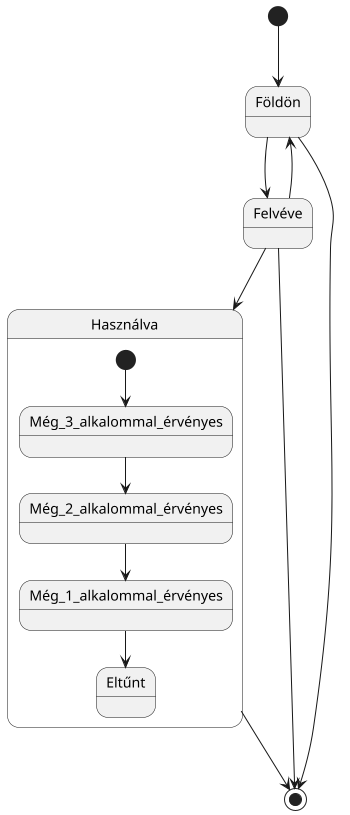 @startuml
'https://plantuml.com/state-diagram
scale 350 width

[*] --> Földön
Földön --> Felvéve
Felvéve --> Földön
Felvéve --> Használva
state Használva {
 [*] --> Még_3_alkalommal_érvényes
 Még_3_alkalommal_érvényes --> Még_2_alkalommal_érvényes
 Még_2_alkalommal_érvényes --> Még_1_alkalommal_érvényes
 Még_1_alkalommal_érvényes --> Eltűnt
}

Használva --> [*]
Felvéve --> [*]
Földön --> [*]

@enduml